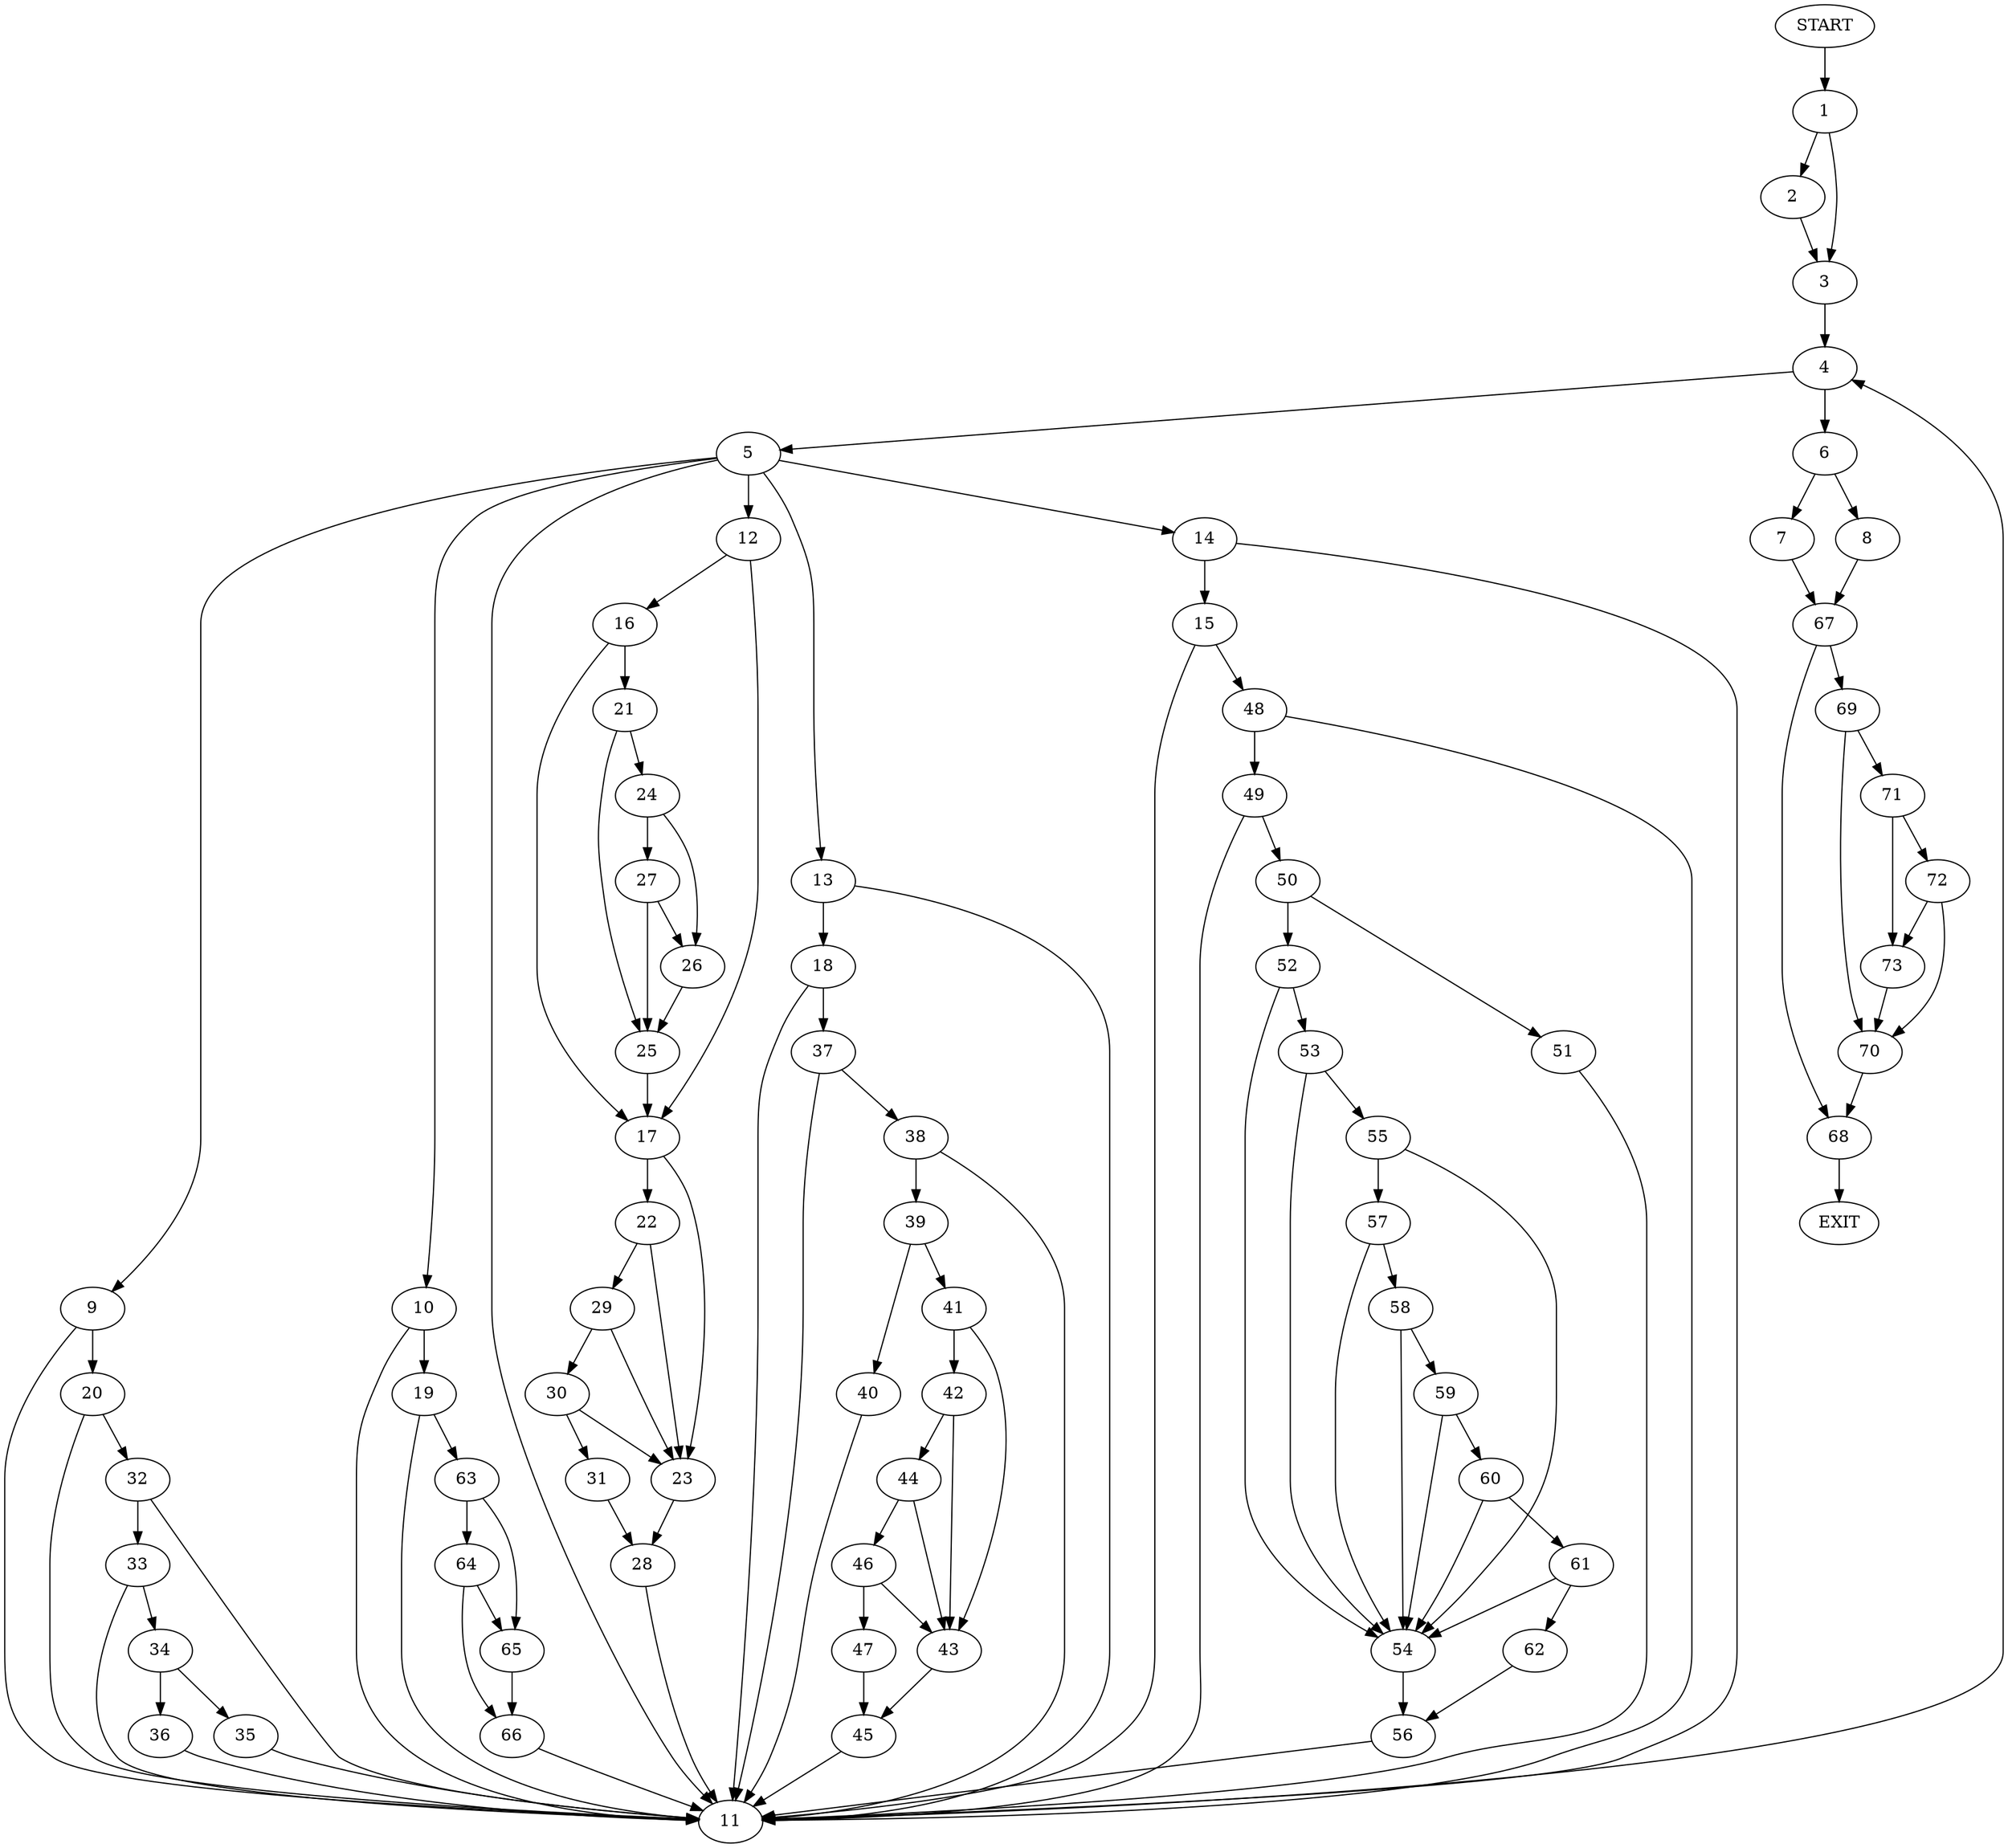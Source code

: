 digraph {
0 [label="START"]
74 [label="EXIT"]
0 -> 1
1 -> 2
1 -> 3
2 -> 3
3 -> 4
4 -> 5
4 -> 6
6 -> 7
6 -> 8
5 -> 9
5 -> 10
5 -> 11
5 -> 12
5 -> 13
5 -> 14
14 -> 15
14 -> 11
12 -> 16
12 -> 17
13 -> 18
13 -> 11
10 -> 19
10 -> 11
9 -> 11
9 -> 20
11 -> 4
16 -> 21
16 -> 17
17 -> 22
17 -> 23
21 -> 24
21 -> 25
24 -> 26
24 -> 27
25 -> 17
26 -> 25
27 -> 26
27 -> 25
23 -> 28
22 -> 23
22 -> 29
29 -> 23
29 -> 30
30 -> 31
30 -> 23
31 -> 28
28 -> 11
20 -> 32
20 -> 11
32 -> 11
32 -> 33
33 -> 11
33 -> 34
34 -> 35
34 -> 36
36 -> 11
35 -> 11
18 -> 37
18 -> 11
37 -> 11
37 -> 38
38 -> 39
38 -> 11
39 -> 40
39 -> 41
40 -> 11
41 -> 42
41 -> 43
42 -> 44
42 -> 43
43 -> 45
44 -> 46
44 -> 43
46 -> 43
46 -> 47
47 -> 45
45 -> 11
15 -> 11
15 -> 48
48 -> 11
48 -> 49
49 -> 11
49 -> 50
50 -> 51
50 -> 52
51 -> 11
52 -> 53
52 -> 54
53 -> 55
53 -> 54
54 -> 56
55 -> 54
55 -> 57
57 -> 58
57 -> 54
58 -> 59
58 -> 54
59 -> 60
59 -> 54
60 -> 61
60 -> 54
61 -> 62
61 -> 54
62 -> 56
56 -> 11
19 -> 11
19 -> 63
63 -> 64
63 -> 65
64 -> 66
64 -> 65
65 -> 66
66 -> 11
8 -> 67
7 -> 67
67 -> 68
67 -> 69
69 -> 70
69 -> 71
68 -> 74
71 -> 72
71 -> 73
70 -> 68
72 -> 70
72 -> 73
73 -> 70
}

